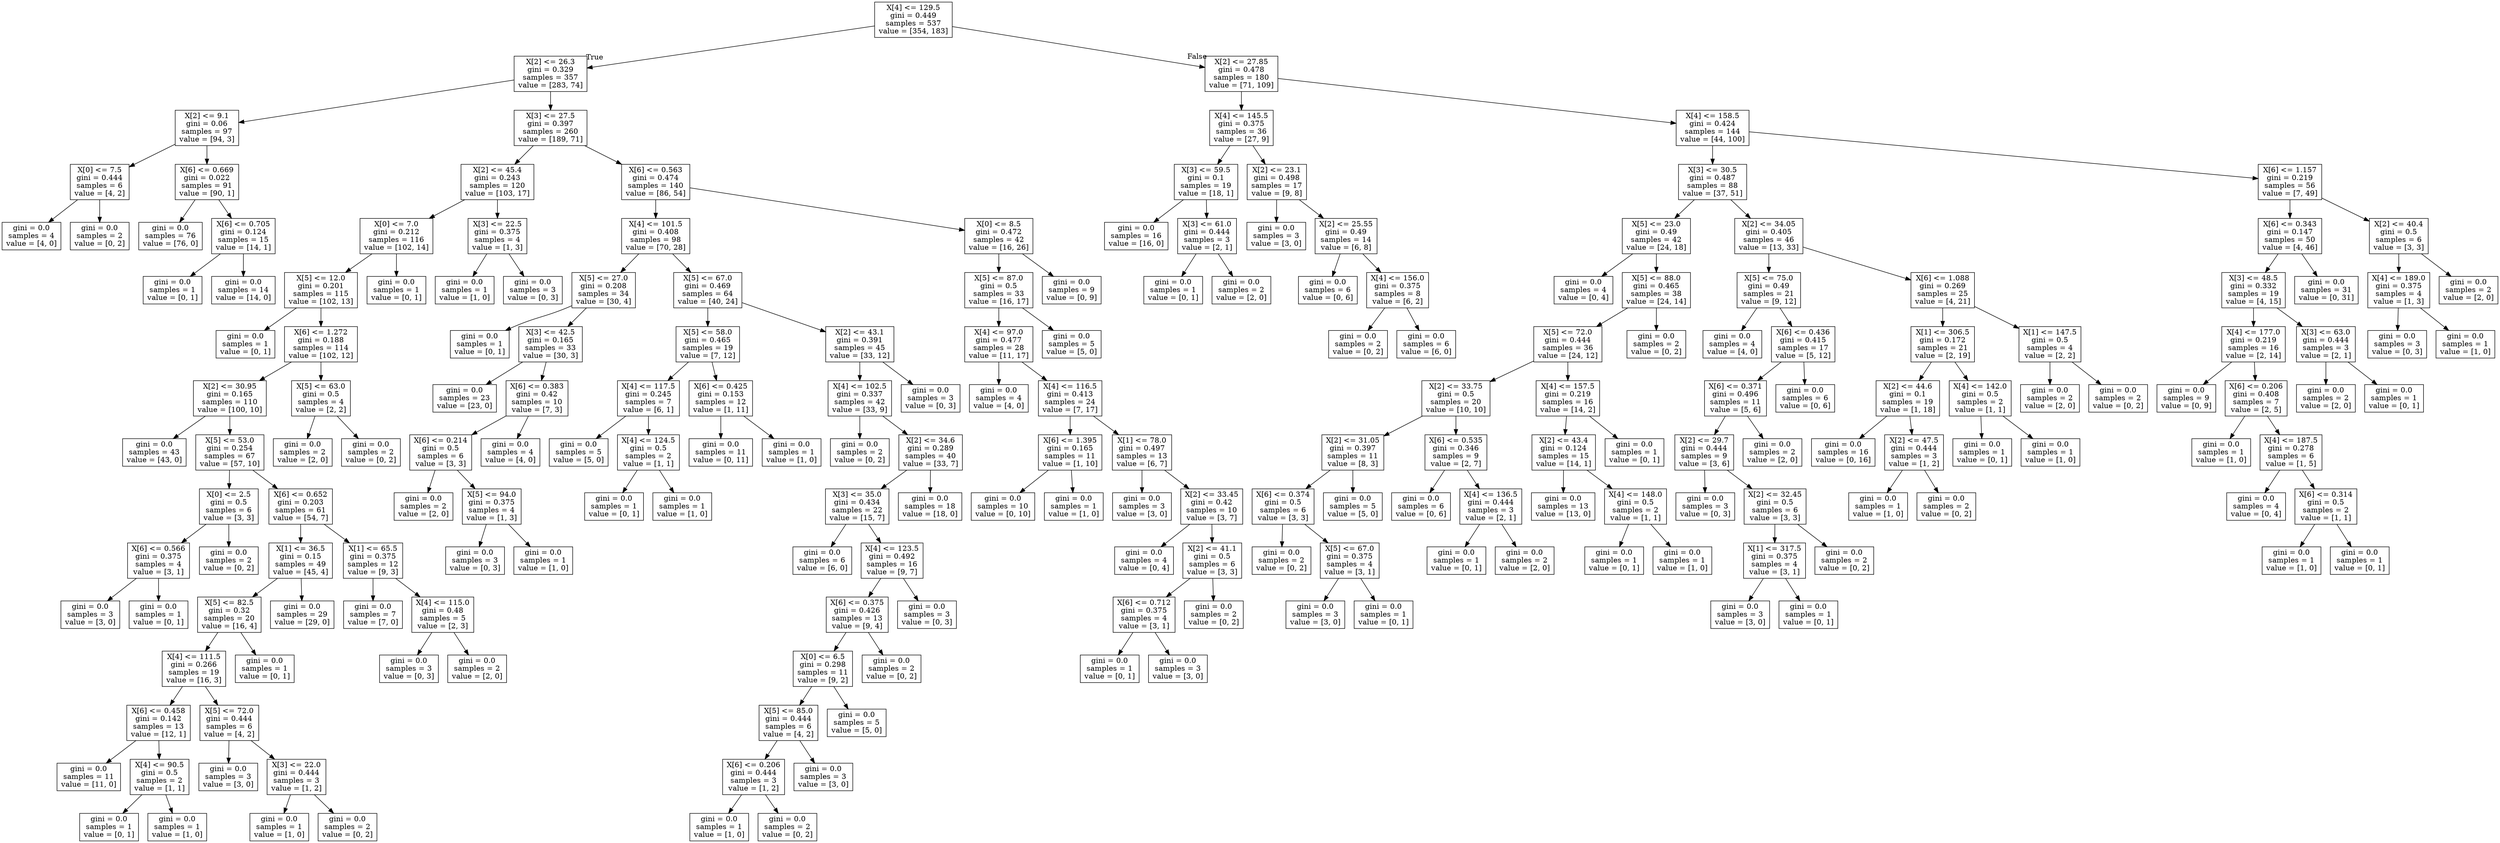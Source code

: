 digraph Tree {
node [shape=box] ;
0 [label="X[4] <= 129.5\ngini = 0.449\nsamples = 537\nvalue = [354, 183]"] ;
1 [label="X[2] <= 26.3\ngini = 0.329\nsamples = 357\nvalue = [283, 74]"] ;
0 -> 1 [labeldistance=2.5, labelangle=45, headlabel="True"] ;
2 [label="X[2] <= 9.1\ngini = 0.06\nsamples = 97\nvalue = [94, 3]"] ;
1 -> 2 ;
3 [label="X[0] <= 7.5\ngini = 0.444\nsamples = 6\nvalue = [4, 2]"] ;
2 -> 3 ;
4 [label="gini = 0.0\nsamples = 4\nvalue = [4, 0]"] ;
3 -> 4 ;
5 [label="gini = 0.0\nsamples = 2\nvalue = [0, 2]"] ;
3 -> 5 ;
6 [label="X[6] <= 0.669\ngini = 0.022\nsamples = 91\nvalue = [90, 1]"] ;
2 -> 6 ;
7 [label="gini = 0.0\nsamples = 76\nvalue = [76, 0]"] ;
6 -> 7 ;
8 [label="X[6] <= 0.705\ngini = 0.124\nsamples = 15\nvalue = [14, 1]"] ;
6 -> 8 ;
9 [label="gini = 0.0\nsamples = 1\nvalue = [0, 1]"] ;
8 -> 9 ;
10 [label="gini = 0.0\nsamples = 14\nvalue = [14, 0]"] ;
8 -> 10 ;
11 [label="X[3] <= 27.5\ngini = 0.397\nsamples = 260\nvalue = [189, 71]"] ;
1 -> 11 ;
12 [label="X[2] <= 45.4\ngini = 0.243\nsamples = 120\nvalue = [103, 17]"] ;
11 -> 12 ;
13 [label="X[0] <= 7.0\ngini = 0.212\nsamples = 116\nvalue = [102, 14]"] ;
12 -> 13 ;
14 [label="X[5] <= 12.0\ngini = 0.201\nsamples = 115\nvalue = [102, 13]"] ;
13 -> 14 ;
15 [label="gini = 0.0\nsamples = 1\nvalue = [0, 1]"] ;
14 -> 15 ;
16 [label="X[6] <= 1.272\ngini = 0.188\nsamples = 114\nvalue = [102, 12]"] ;
14 -> 16 ;
17 [label="X[2] <= 30.95\ngini = 0.165\nsamples = 110\nvalue = [100, 10]"] ;
16 -> 17 ;
18 [label="gini = 0.0\nsamples = 43\nvalue = [43, 0]"] ;
17 -> 18 ;
19 [label="X[5] <= 53.0\ngini = 0.254\nsamples = 67\nvalue = [57, 10]"] ;
17 -> 19 ;
20 [label="X[0] <= 2.5\ngini = 0.5\nsamples = 6\nvalue = [3, 3]"] ;
19 -> 20 ;
21 [label="X[6] <= 0.566\ngini = 0.375\nsamples = 4\nvalue = [3, 1]"] ;
20 -> 21 ;
22 [label="gini = 0.0\nsamples = 3\nvalue = [3, 0]"] ;
21 -> 22 ;
23 [label="gini = 0.0\nsamples = 1\nvalue = [0, 1]"] ;
21 -> 23 ;
24 [label="gini = 0.0\nsamples = 2\nvalue = [0, 2]"] ;
20 -> 24 ;
25 [label="X[6] <= 0.652\ngini = 0.203\nsamples = 61\nvalue = [54, 7]"] ;
19 -> 25 ;
26 [label="X[1] <= 36.5\ngini = 0.15\nsamples = 49\nvalue = [45, 4]"] ;
25 -> 26 ;
27 [label="X[5] <= 82.5\ngini = 0.32\nsamples = 20\nvalue = [16, 4]"] ;
26 -> 27 ;
28 [label="X[4] <= 111.5\ngini = 0.266\nsamples = 19\nvalue = [16, 3]"] ;
27 -> 28 ;
29 [label="X[6] <= 0.458\ngini = 0.142\nsamples = 13\nvalue = [12, 1]"] ;
28 -> 29 ;
30 [label="gini = 0.0\nsamples = 11\nvalue = [11, 0]"] ;
29 -> 30 ;
31 [label="X[4] <= 90.5\ngini = 0.5\nsamples = 2\nvalue = [1, 1]"] ;
29 -> 31 ;
32 [label="gini = 0.0\nsamples = 1\nvalue = [0, 1]"] ;
31 -> 32 ;
33 [label="gini = 0.0\nsamples = 1\nvalue = [1, 0]"] ;
31 -> 33 ;
34 [label="X[5] <= 72.0\ngini = 0.444\nsamples = 6\nvalue = [4, 2]"] ;
28 -> 34 ;
35 [label="gini = 0.0\nsamples = 3\nvalue = [3, 0]"] ;
34 -> 35 ;
36 [label="X[3] <= 22.0\ngini = 0.444\nsamples = 3\nvalue = [1, 2]"] ;
34 -> 36 ;
37 [label="gini = 0.0\nsamples = 1\nvalue = [1, 0]"] ;
36 -> 37 ;
38 [label="gini = 0.0\nsamples = 2\nvalue = [0, 2]"] ;
36 -> 38 ;
39 [label="gini = 0.0\nsamples = 1\nvalue = [0, 1]"] ;
27 -> 39 ;
40 [label="gini = 0.0\nsamples = 29\nvalue = [29, 0]"] ;
26 -> 40 ;
41 [label="X[1] <= 65.5\ngini = 0.375\nsamples = 12\nvalue = [9, 3]"] ;
25 -> 41 ;
42 [label="gini = 0.0\nsamples = 7\nvalue = [7, 0]"] ;
41 -> 42 ;
43 [label="X[4] <= 115.0\ngini = 0.48\nsamples = 5\nvalue = [2, 3]"] ;
41 -> 43 ;
44 [label="gini = 0.0\nsamples = 3\nvalue = [0, 3]"] ;
43 -> 44 ;
45 [label="gini = 0.0\nsamples = 2\nvalue = [2, 0]"] ;
43 -> 45 ;
46 [label="X[5] <= 63.0\ngini = 0.5\nsamples = 4\nvalue = [2, 2]"] ;
16 -> 46 ;
47 [label="gini = 0.0\nsamples = 2\nvalue = [2, 0]"] ;
46 -> 47 ;
48 [label="gini = 0.0\nsamples = 2\nvalue = [0, 2]"] ;
46 -> 48 ;
49 [label="gini = 0.0\nsamples = 1\nvalue = [0, 1]"] ;
13 -> 49 ;
50 [label="X[3] <= 22.5\ngini = 0.375\nsamples = 4\nvalue = [1, 3]"] ;
12 -> 50 ;
51 [label="gini = 0.0\nsamples = 1\nvalue = [1, 0]"] ;
50 -> 51 ;
52 [label="gini = 0.0\nsamples = 3\nvalue = [0, 3]"] ;
50 -> 52 ;
53 [label="X[6] <= 0.563\ngini = 0.474\nsamples = 140\nvalue = [86, 54]"] ;
11 -> 53 ;
54 [label="X[4] <= 101.5\ngini = 0.408\nsamples = 98\nvalue = [70, 28]"] ;
53 -> 54 ;
55 [label="X[5] <= 27.0\ngini = 0.208\nsamples = 34\nvalue = [30, 4]"] ;
54 -> 55 ;
56 [label="gini = 0.0\nsamples = 1\nvalue = [0, 1]"] ;
55 -> 56 ;
57 [label="X[3] <= 42.5\ngini = 0.165\nsamples = 33\nvalue = [30, 3]"] ;
55 -> 57 ;
58 [label="gini = 0.0\nsamples = 23\nvalue = [23, 0]"] ;
57 -> 58 ;
59 [label="X[6] <= 0.383\ngini = 0.42\nsamples = 10\nvalue = [7, 3]"] ;
57 -> 59 ;
60 [label="X[6] <= 0.214\ngini = 0.5\nsamples = 6\nvalue = [3, 3]"] ;
59 -> 60 ;
61 [label="gini = 0.0\nsamples = 2\nvalue = [2, 0]"] ;
60 -> 61 ;
62 [label="X[5] <= 94.0\ngini = 0.375\nsamples = 4\nvalue = [1, 3]"] ;
60 -> 62 ;
63 [label="gini = 0.0\nsamples = 3\nvalue = [0, 3]"] ;
62 -> 63 ;
64 [label="gini = 0.0\nsamples = 1\nvalue = [1, 0]"] ;
62 -> 64 ;
65 [label="gini = 0.0\nsamples = 4\nvalue = [4, 0]"] ;
59 -> 65 ;
66 [label="X[5] <= 67.0\ngini = 0.469\nsamples = 64\nvalue = [40, 24]"] ;
54 -> 66 ;
67 [label="X[5] <= 58.0\ngini = 0.465\nsamples = 19\nvalue = [7, 12]"] ;
66 -> 67 ;
68 [label="X[4] <= 117.5\ngini = 0.245\nsamples = 7\nvalue = [6, 1]"] ;
67 -> 68 ;
69 [label="gini = 0.0\nsamples = 5\nvalue = [5, 0]"] ;
68 -> 69 ;
70 [label="X[4] <= 124.5\ngini = 0.5\nsamples = 2\nvalue = [1, 1]"] ;
68 -> 70 ;
71 [label="gini = 0.0\nsamples = 1\nvalue = [0, 1]"] ;
70 -> 71 ;
72 [label="gini = 0.0\nsamples = 1\nvalue = [1, 0]"] ;
70 -> 72 ;
73 [label="X[6] <= 0.425\ngini = 0.153\nsamples = 12\nvalue = [1, 11]"] ;
67 -> 73 ;
74 [label="gini = 0.0\nsamples = 11\nvalue = [0, 11]"] ;
73 -> 74 ;
75 [label="gini = 0.0\nsamples = 1\nvalue = [1, 0]"] ;
73 -> 75 ;
76 [label="X[2] <= 43.1\ngini = 0.391\nsamples = 45\nvalue = [33, 12]"] ;
66 -> 76 ;
77 [label="X[4] <= 102.5\ngini = 0.337\nsamples = 42\nvalue = [33, 9]"] ;
76 -> 77 ;
78 [label="gini = 0.0\nsamples = 2\nvalue = [0, 2]"] ;
77 -> 78 ;
79 [label="X[2] <= 34.6\ngini = 0.289\nsamples = 40\nvalue = [33, 7]"] ;
77 -> 79 ;
80 [label="X[3] <= 35.0\ngini = 0.434\nsamples = 22\nvalue = [15, 7]"] ;
79 -> 80 ;
81 [label="gini = 0.0\nsamples = 6\nvalue = [6, 0]"] ;
80 -> 81 ;
82 [label="X[4] <= 123.5\ngini = 0.492\nsamples = 16\nvalue = [9, 7]"] ;
80 -> 82 ;
83 [label="X[6] <= 0.375\ngini = 0.426\nsamples = 13\nvalue = [9, 4]"] ;
82 -> 83 ;
84 [label="X[0] <= 6.5\ngini = 0.298\nsamples = 11\nvalue = [9, 2]"] ;
83 -> 84 ;
85 [label="X[5] <= 85.0\ngini = 0.444\nsamples = 6\nvalue = [4, 2]"] ;
84 -> 85 ;
86 [label="X[6] <= 0.206\ngini = 0.444\nsamples = 3\nvalue = [1, 2]"] ;
85 -> 86 ;
87 [label="gini = 0.0\nsamples = 1\nvalue = [1, 0]"] ;
86 -> 87 ;
88 [label="gini = 0.0\nsamples = 2\nvalue = [0, 2]"] ;
86 -> 88 ;
89 [label="gini = 0.0\nsamples = 3\nvalue = [3, 0]"] ;
85 -> 89 ;
90 [label="gini = 0.0\nsamples = 5\nvalue = [5, 0]"] ;
84 -> 90 ;
91 [label="gini = 0.0\nsamples = 2\nvalue = [0, 2]"] ;
83 -> 91 ;
92 [label="gini = 0.0\nsamples = 3\nvalue = [0, 3]"] ;
82 -> 92 ;
93 [label="gini = 0.0\nsamples = 18\nvalue = [18, 0]"] ;
79 -> 93 ;
94 [label="gini = 0.0\nsamples = 3\nvalue = [0, 3]"] ;
76 -> 94 ;
95 [label="X[0] <= 8.5\ngini = 0.472\nsamples = 42\nvalue = [16, 26]"] ;
53 -> 95 ;
96 [label="X[5] <= 87.0\ngini = 0.5\nsamples = 33\nvalue = [16, 17]"] ;
95 -> 96 ;
97 [label="X[4] <= 97.0\ngini = 0.477\nsamples = 28\nvalue = [11, 17]"] ;
96 -> 97 ;
98 [label="gini = 0.0\nsamples = 4\nvalue = [4, 0]"] ;
97 -> 98 ;
99 [label="X[4] <= 116.5\ngini = 0.413\nsamples = 24\nvalue = [7, 17]"] ;
97 -> 99 ;
100 [label="X[6] <= 1.395\ngini = 0.165\nsamples = 11\nvalue = [1, 10]"] ;
99 -> 100 ;
101 [label="gini = 0.0\nsamples = 10\nvalue = [0, 10]"] ;
100 -> 101 ;
102 [label="gini = 0.0\nsamples = 1\nvalue = [1, 0]"] ;
100 -> 102 ;
103 [label="X[1] <= 78.0\ngini = 0.497\nsamples = 13\nvalue = [6, 7]"] ;
99 -> 103 ;
104 [label="gini = 0.0\nsamples = 3\nvalue = [3, 0]"] ;
103 -> 104 ;
105 [label="X[2] <= 33.45\ngini = 0.42\nsamples = 10\nvalue = [3, 7]"] ;
103 -> 105 ;
106 [label="gini = 0.0\nsamples = 4\nvalue = [0, 4]"] ;
105 -> 106 ;
107 [label="X[2] <= 41.1\ngini = 0.5\nsamples = 6\nvalue = [3, 3]"] ;
105 -> 107 ;
108 [label="X[6] <= 0.712\ngini = 0.375\nsamples = 4\nvalue = [3, 1]"] ;
107 -> 108 ;
109 [label="gini = 0.0\nsamples = 1\nvalue = [0, 1]"] ;
108 -> 109 ;
110 [label="gini = 0.0\nsamples = 3\nvalue = [3, 0]"] ;
108 -> 110 ;
111 [label="gini = 0.0\nsamples = 2\nvalue = [0, 2]"] ;
107 -> 111 ;
112 [label="gini = 0.0\nsamples = 5\nvalue = [5, 0]"] ;
96 -> 112 ;
113 [label="gini = 0.0\nsamples = 9\nvalue = [0, 9]"] ;
95 -> 113 ;
114 [label="X[2] <= 27.85\ngini = 0.478\nsamples = 180\nvalue = [71, 109]"] ;
0 -> 114 [labeldistance=2.5, labelangle=-45, headlabel="False"] ;
115 [label="X[4] <= 145.5\ngini = 0.375\nsamples = 36\nvalue = [27, 9]"] ;
114 -> 115 ;
116 [label="X[3] <= 59.5\ngini = 0.1\nsamples = 19\nvalue = [18, 1]"] ;
115 -> 116 ;
117 [label="gini = 0.0\nsamples = 16\nvalue = [16, 0]"] ;
116 -> 117 ;
118 [label="X[3] <= 61.0\ngini = 0.444\nsamples = 3\nvalue = [2, 1]"] ;
116 -> 118 ;
119 [label="gini = 0.0\nsamples = 1\nvalue = [0, 1]"] ;
118 -> 119 ;
120 [label="gini = 0.0\nsamples = 2\nvalue = [2, 0]"] ;
118 -> 120 ;
121 [label="X[2] <= 23.1\ngini = 0.498\nsamples = 17\nvalue = [9, 8]"] ;
115 -> 121 ;
122 [label="gini = 0.0\nsamples = 3\nvalue = [3, 0]"] ;
121 -> 122 ;
123 [label="X[2] <= 25.55\ngini = 0.49\nsamples = 14\nvalue = [6, 8]"] ;
121 -> 123 ;
124 [label="gini = 0.0\nsamples = 6\nvalue = [0, 6]"] ;
123 -> 124 ;
125 [label="X[4] <= 156.0\ngini = 0.375\nsamples = 8\nvalue = [6, 2]"] ;
123 -> 125 ;
126 [label="gini = 0.0\nsamples = 2\nvalue = [0, 2]"] ;
125 -> 126 ;
127 [label="gini = 0.0\nsamples = 6\nvalue = [6, 0]"] ;
125 -> 127 ;
128 [label="X[4] <= 158.5\ngini = 0.424\nsamples = 144\nvalue = [44, 100]"] ;
114 -> 128 ;
129 [label="X[3] <= 30.5\ngini = 0.487\nsamples = 88\nvalue = [37, 51]"] ;
128 -> 129 ;
130 [label="X[5] <= 23.0\ngini = 0.49\nsamples = 42\nvalue = [24, 18]"] ;
129 -> 130 ;
131 [label="gini = 0.0\nsamples = 4\nvalue = [0, 4]"] ;
130 -> 131 ;
132 [label="X[5] <= 88.0\ngini = 0.465\nsamples = 38\nvalue = [24, 14]"] ;
130 -> 132 ;
133 [label="X[5] <= 72.0\ngini = 0.444\nsamples = 36\nvalue = [24, 12]"] ;
132 -> 133 ;
134 [label="X[2] <= 33.75\ngini = 0.5\nsamples = 20\nvalue = [10, 10]"] ;
133 -> 134 ;
135 [label="X[2] <= 31.05\ngini = 0.397\nsamples = 11\nvalue = [8, 3]"] ;
134 -> 135 ;
136 [label="X[6] <= 0.374\ngini = 0.5\nsamples = 6\nvalue = [3, 3]"] ;
135 -> 136 ;
137 [label="gini = 0.0\nsamples = 2\nvalue = [0, 2]"] ;
136 -> 137 ;
138 [label="X[5] <= 67.0\ngini = 0.375\nsamples = 4\nvalue = [3, 1]"] ;
136 -> 138 ;
139 [label="gini = 0.0\nsamples = 3\nvalue = [3, 0]"] ;
138 -> 139 ;
140 [label="gini = 0.0\nsamples = 1\nvalue = [0, 1]"] ;
138 -> 140 ;
141 [label="gini = 0.0\nsamples = 5\nvalue = [5, 0]"] ;
135 -> 141 ;
142 [label="X[6] <= 0.535\ngini = 0.346\nsamples = 9\nvalue = [2, 7]"] ;
134 -> 142 ;
143 [label="gini = 0.0\nsamples = 6\nvalue = [0, 6]"] ;
142 -> 143 ;
144 [label="X[4] <= 136.5\ngini = 0.444\nsamples = 3\nvalue = [2, 1]"] ;
142 -> 144 ;
145 [label="gini = 0.0\nsamples = 1\nvalue = [0, 1]"] ;
144 -> 145 ;
146 [label="gini = 0.0\nsamples = 2\nvalue = [2, 0]"] ;
144 -> 146 ;
147 [label="X[4] <= 157.5\ngini = 0.219\nsamples = 16\nvalue = [14, 2]"] ;
133 -> 147 ;
148 [label="X[2] <= 43.4\ngini = 0.124\nsamples = 15\nvalue = [14, 1]"] ;
147 -> 148 ;
149 [label="gini = 0.0\nsamples = 13\nvalue = [13, 0]"] ;
148 -> 149 ;
150 [label="X[4] <= 148.0\ngini = 0.5\nsamples = 2\nvalue = [1, 1]"] ;
148 -> 150 ;
151 [label="gini = 0.0\nsamples = 1\nvalue = [0, 1]"] ;
150 -> 151 ;
152 [label="gini = 0.0\nsamples = 1\nvalue = [1, 0]"] ;
150 -> 152 ;
153 [label="gini = 0.0\nsamples = 1\nvalue = [0, 1]"] ;
147 -> 153 ;
154 [label="gini = 0.0\nsamples = 2\nvalue = [0, 2]"] ;
132 -> 154 ;
155 [label="X[2] <= 34.05\ngini = 0.405\nsamples = 46\nvalue = [13, 33]"] ;
129 -> 155 ;
156 [label="X[5] <= 75.0\ngini = 0.49\nsamples = 21\nvalue = [9, 12]"] ;
155 -> 156 ;
157 [label="gini = 0.0\nsamples = 4\nvalue = [4, 0]"] ;
156 -> 157 ;
158 [label="X[6] <= 0.436\ngini = 0.415\nsamples = 17\nvalue = [5, 12]"] ;
156 -> 158 ;
159 [label="X[6] <= 0.371\ngini = 0.496\nsamples = 11\nvalue = [5, 6]"] ;
158 -> 159 ;
160 [label="X[2] <= 29.7\ngini = 0.444\nsamples = 9\nvalue = [3, 6]"] ;
159 -> 160 ;
161 [label="gini = 0.0\nsamples = 3\nvalue = [0, 3]"] ;
160 -> 161 ;
162 [label="X[2] <= 32.45\ngini = 0.5\nsamples = 6\nvalue = [3, 3]"] ;
160 -> 162 ;
163 [label="X[1] <= 317.5\ngini = 0.375\nsamples = 4\nvalue = [3, 1]"] ;
162 -> 163 ;
164 [label="gini = 0.0\nsamples = 3\nvalue = [3, 0]"] ;
163 -> 164 ;
165 [label="gini = 0.0\nsamples = 1\nvalue = [0, 1]"] ;
163 -> 165 ;
166 [label="gini = 0.0\nsamples = 2\nvalue = [0, 2]"] ;
162 -> 166 ;
167 [label="gini = 0.0\nsamples = 2\nvalue = [2, 0]"] ;
159 -> 167 ;
168 [label="gini = 0.0\nsamples = 6\nvalue = [0, 6]"] ;
158 -> 168 ;
169 [label="X[6] <= 1.088\ngini = 0.269\nsamples = 25\nvalue = [4, 21]"] ;
155 -> 169 ;
170 [label="X[1] <= 306.5\ngini = 0.172\nsamples = 21\nvalue = [2, 19]"] ;
169 -> 170 ;
171 [label="X[2] <= 44.6\ngini = 0.1\nsamples = 19\nvalue = [1, 18]"] ;
170 -> 171 ;
172 [label="gini = 0.0\nsamples = 16\nvalue = [0, 16]"] ;
171 -> 172 ;
173 [label="X[2] <= 47.5\ngini = 0.444\nsamples = 3\nvalue = [1, 2]"] ;
171 -> 173 ;
174 [label="gini = 0.0\nsamples = 1\nvalue = [1, 0]"] ;
173 -> 174 ;
175 [label="gini = 0.0\nsamples = 2\nvalue = [0, 2]"] ;
173 -> 175 ;
176 [label="X[4] <= 142.0\ngini = 0.5\nsamples = 2\nvalue = [1, 1]"] ;
170 -> 176 ;
177 [label="gini = 0.0\nsamples = 1\nvalue = [0, 1]"] ;
176 -> 177 ;
178 [label="gini = 0.0\nsamples = 1\nvalue = [1, 0]"] ;
176 -> 178 ;
179 [label="X[1] <= 147.5\ngini = 0.5\nsamples = 4\nvalue = [2, 2]"] ;
169 -> 179 ;
180 [label="gini = 0.0\nsamples = 2\nvalue = [2, 0]"] ;
179 -> 180 ;
181 [label="gini = 0.0\nsamples = 2\nvalue = [0, 2]"] ;
179 -> 181 ;
182 [label="X[6] <= 1.157\ngini = 0.219\nsamples = 56\nvalue = [7, 49]"] ;
128 -> 182 ;
183 [label="X[6] <= 0.343\ngini = 0.147\nsamples = 50\nvalue = [4, 46]"] ;
182 -> 183 ;
184 [label="X[3] <= 48.5\ngini = 0.332\nsamples = 19\nvalue = [4, 15]"] ;
183 -> 184 ;
185 [label="X[4] <= 177.0\ngini = 0.219\nsamples = 16\nvalue = [2, 14]"] ;
184 -> 185 ;
186 [label="gini = 0.0\nsamples = 9\nvalue = [0, 9]"] ;
185 -> 186 ;
187 [label="X[6] <= 0.206\ngini = 0.408\nsamples = 7\nvalue = [2, 5]"] ;
185 -> 187 ;
188 [label="gini = 0.0\nsamples = 1\nvalue = [1, 0]"] ;
187 -> 188 ;
189 [label="X[4] <= 187.5\ngini = 0.278\nsamples = 6\nvalue = [1, 5]"] ;
187 -> 189 ;
190 [label="gini = 0.0\nsamples = 4\nvalue = [0, 4]"] ;
189 -> 190 ;
191 [label="X[6] <= 0.314\ngini = 0.5\nsamples = 2\nvalue = [1, 1]"] ;
189 -> 191 ;
192 [label="gini = 0.0\nsamples = 1\nvalue = [1, 0]"] ;
191 -> 192 ;
193 [label="gini = 0.0\nsamples = 1\nvalue = [0, 1]"] ;
191 -> 193 ;
194 [label="X[3] <= 63.0\ngini = 0.444\nsamples = 3\nvalue = [2, 1]"] ;
184 -> 194 ;
195 [label="gini = 0.0\nsamples = 2\nvalue = [2, 0]"] ;
194 -> 195 ;
196 [label="gini = 0.0\nsamples = 1\nvalue = [0, 1]"] ;
194 -> 196 ;
197 [label="gini = 0.0\nsamples = 31\nvalue = [0, 31]"] ;
183 -> 197 ;
198 [label="X[2] <= 40.4\ngini = 0.5\nsamples = 6\nvalue = [3, 3]"] ;
182 -> 198 ;
199 [label="X[4] <= 189.0\ngini = 0.375\nsamples = 4\nvalue = [1, 3]"] ;
198 -> 199 ;
200 [label="gini = 0.0\nsamples = 3\nvalue = [0, 3]"] ;
199 -> 200 ;
201 [label="gini = 0.0\nsamples = 1\nvalue = [1, 0]"] ;
199 -> 201 ;
202 [label="gini = 0.0\nsamples = 2\nvalue = [2, 0]"] ;
198 -> 202 ;
}
